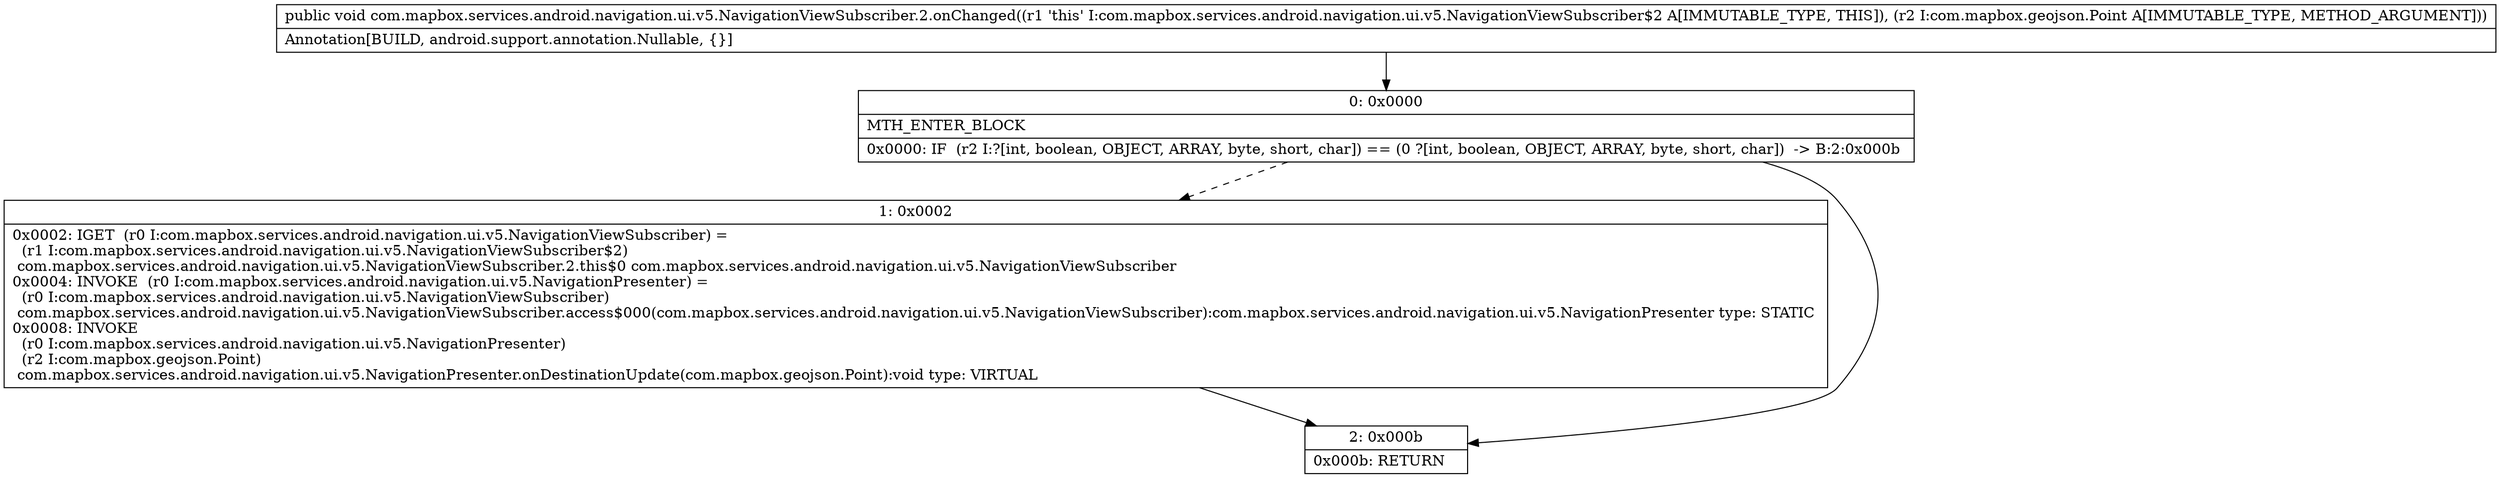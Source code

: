 digraph "CFG forcom.mapbox.services.android.navigation.ui.v5.NavigationViewSubscriber.2.onChanged(Lcom\/mapbox\/geojson\/Point;)V" {
Node_0 [shape=record,label="{0\:\ 0x0000|MTH_ENTER_BLOCK\l|0x0000: IF  (r2 I:?[int, boolean, OBJECT, ARRAY, byte, short, char]) == (0 ?[int, boolean, OBJECT, ARRAY, byte, short, char])  \-\> B:2:0x000b \l}"];
Node_1 [shape=record,label="{1\:\ 0x0002|0x0002: IGET  (r0 I:com.mapbox.services.android.navigation.ui.v5.NavigationViewSubscriber) = \l  (r1 I:com.mapbox.services.android.navigation.ui.v5.NavigationViewSubscriber$2)\l com.mapbox.services.android.navigation.ui.v5.NavigationViewSubscriber.2.this$0 com.mapbox.services.android.navigation.ui.v5.NavigationViewSubscriber \l0x0004: INVOKE  (r0 I:com.mapbox.services.android.navigation.ui.v5.NavigationPresenter) = \l  (r0 I:com.mapbox.services.android.navigation.ui.v5.NavigationViewSubscriber)\l com.mapbox.services.android.navigation.ui.v5.NavigationViewSubscriber.access$000(com.mapbox.services.android.navigation.ui.v5.NavigationViewSubscriber):com.mapbox.services.android.navigation.ui.v5.NavigationPresenter type: STATIC \l0x0008: INVOKE  \l  (r0 I:com.mapbox.services.android.navigation.ui.v5.NavigationPresenter)\l  (r2 I:com.mapbox.geojson.Point)\l com.mapbox.services.android.navigation.ui.v5.NavigationPresenter.onDestinationUpdate(com.mapbox.geojson.Point):void type: VIRTUAL \l}"];
Node_2 [shape=record,label="{2\:\ 0x000b|0x000b: RETURN   \l}"];
MethodNode[shape=record,label="{public void com.mapbox.services.android.navigation.ui.v5.NavigationViewSubscriber.2.onChanged((r1 'this' I:com.mapbox.services.android.navigation.ui.v5.NavigationViewSubscriber$2 A[IMMUTABLE_TYPE, THIS]), (r2 I:com.mapbox.geojson.Point A[IMMUTABLE_TYPE, METHOD_ARGUMENT]))  | Annotation[BUILD, android.support.annotation.Nullable, \{\}]\l}"];
MethodNode -> Node_0;
Node_0 -> Node_1[style=dashed];
Node_0 -> Node_2;
Node_1 -> Node_2;
}

